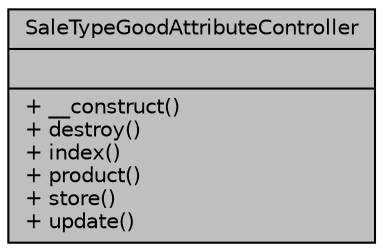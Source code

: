 digraph "SaleTypeGoodAttributeController"
{
 // LATEX_PDF_SIZE
  bgcolor="transparent";
  edge [fontname="Helvetica",fontsize="10",labelfontname="Helvetica",labelfontsize="10"];
  node [fontname="Helvetica",fontsize="10",shape=record];
  Node1 [label="{SaleTypeGoodAttributeController\n||+ __construct()\l+ destroy()\l+ index()\l+ product()\l+ store()\l+ update()\l}",height=0.2,width=0.4,color="black", fillcolor="grey75", style="filled", fontcolor="black",tooltip="Eliminar."];
}
